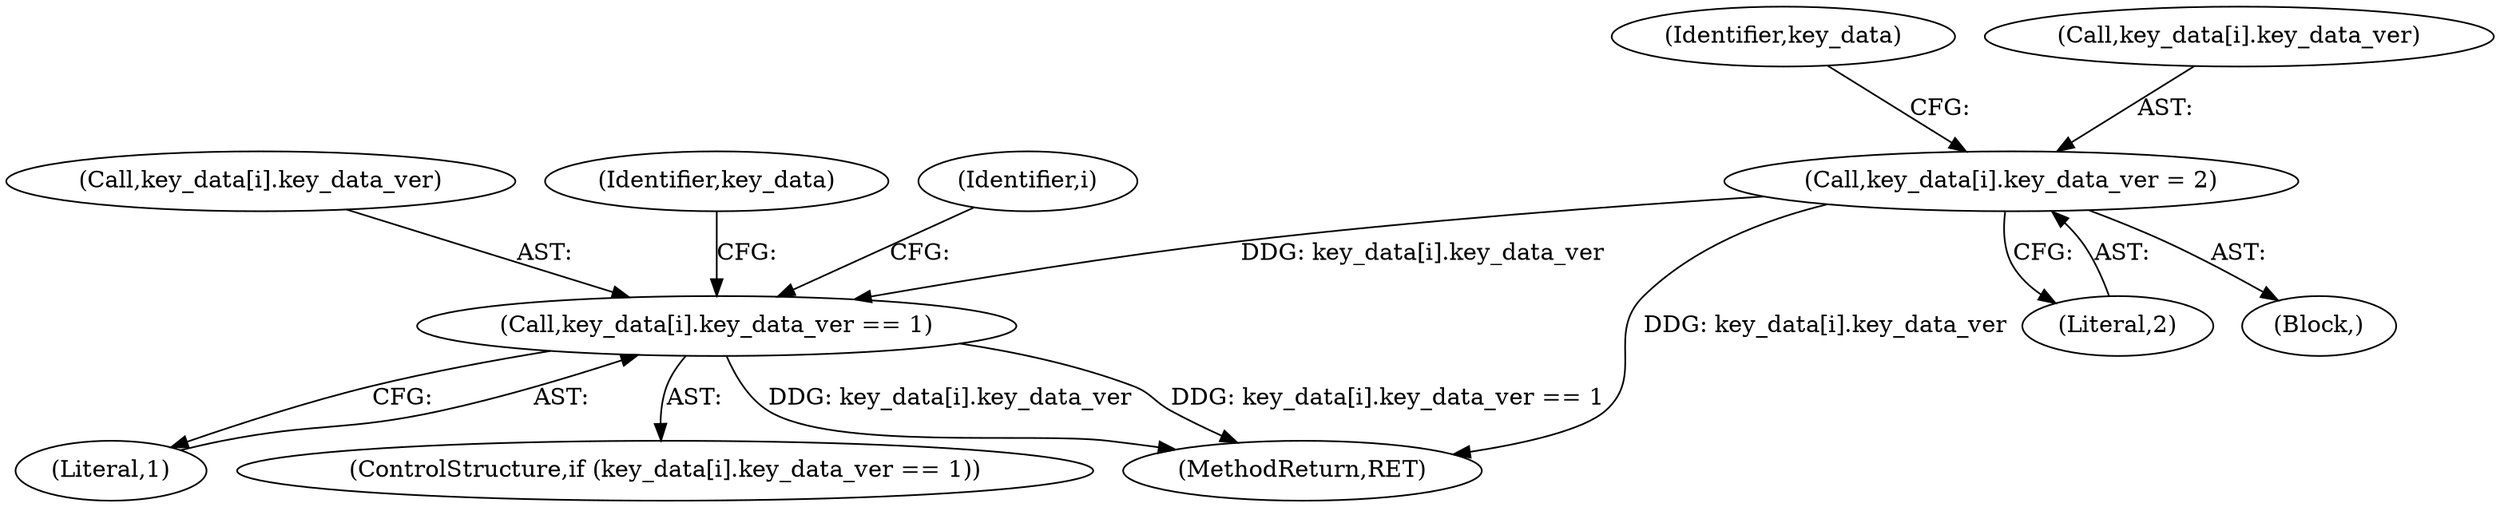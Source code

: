 digraph "0_krb5_dc7ed55c689d57de7f7408b34631bf06fec9dab1@pointer" {
"1000165" [label="(Call,key_data[i].key_data_ver == 1)"];
"1000173" [label="(Call,key_data[i].key_data_ver = 2)"];
"1000165" [label="(Call,key_data[i].key_data_ver == 1)"];
"1000166" [label="(Call,key_data[i].key_data_ver)"];
"1000171" [label="(Literal,1)"];
"1000164" [label="(ControlStructure,if (key_data[i].key_data_ver == 1))"];
"1000173" [label="(Call,key_data[i].key_data_ver = 2)"];
"1000176" [label="(Identifier,key_data)"];
"1000184" [label="(Identifier,key_data)"];
"1000174" [label="(Call,key_data[i].key_data_ver)"];
"1000162" [label="(Identifier,i)"];
"1000179" [label="(Literal,2)"];
"1000418" [label="(MethodReturn,RET)"];
"1000172" [label="(Block,)"];
"1000165" -> "1000164"  [label="AST: "];
"1000165" -> "1000171"  [label="CFG: "];
"1000166" -> "1000165"  [label="AST: "];
"1000171" -> "1000165"  [label="AST: "];
"1000176" -> "1000165"  [label="CFG: "];
"1000162" -> "1000165"  [label="CFG: "];
"1000165" -> "1000418"  [label="DDG: key_data[i].key_data_ver"];
"1000165" -> "1000418"  [label="DDG: key_data[i].key_data_ver == 1"];
"1000173" -> "1000165"  [label="DDG: key_data[i].key_data_ver"];
"1000173" -> "1000172"  [label="AST: "];
"1000173" -> "1000179"  [label="CFG: "];
"1000174" -> "1000173"  [label="AST: "];
"1000179" -> "1000173"  [label="AST: "];
"1000184" -> "1000173"  [label="CFG: "];
"1000173" -> "1000418"  [label="DDG: key_data[i].key_data_ver"];
}
